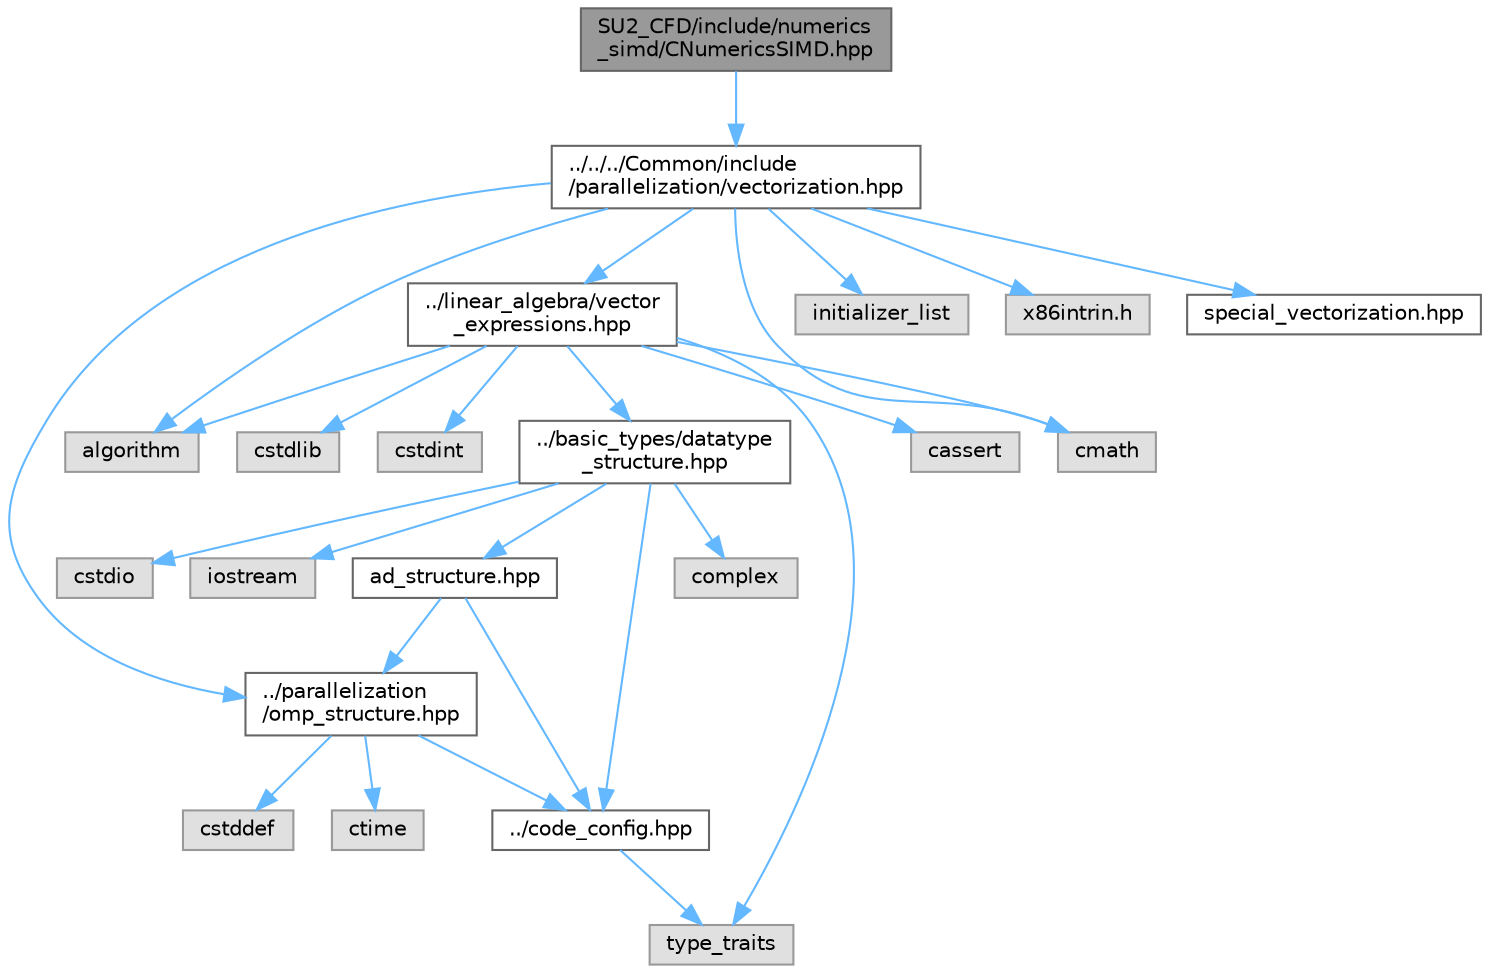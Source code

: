 digraph "SU2_CFD/include/numerics_simd/CNumericsSIMD.hpp"
{
 // LATEX_PDF_SIZE
  bgcolor="transparent";
  edge [fontname=Helvetica,fontsize=10,labelfontname=Helvetica,labelfontsize=10];
  node [fontname=Helvetica,fontsize=10,shape=box,height=0.2,width=0.4];
  Node1 [id="Node000001",label="SU2_CFD/include/numerics\l_simd/CNumericsSIMD.hpp",height=0.2,width=0.4,color="gray40", fillcolor="grey60", style="filled", fontcolor="black",tooltip="Vectorized (SIMD) numerics classes."];
  Node1 -> Node2 [id="edge1_Node000001_Node000002",color="steelblue1",style="solid",tooltip=" "];
  Node2 [id="Node000002",label="../../../Common/include\l/parallelization/vectorization.hpp",height=0.2,width=0.4,color="grey40", fillcolor="white", style="filled",URL="$vectorization_8hpp.html",tooltip="Implementation of a portable SIMD type."];
  Node2 -> Node3 [id="edge2_Node000002_Node000003",color="steelblue1",style="solid",tooltip=" "];
  Node3 [id="Node000003",label="../linear_algebra/vector\l_expressions.hpp",height=0.2,width=0.4,color="grey40", fillcolor="white", style="filled",URL="$vector__expressions_8hpp.html",tooltip="Expression templates for vector types with coefficient-wise operations."];
  Node3 -> Node4 [id="edge3_Node000003_Node000004",color="steelblue1",style="solid",tooltip=" "];
  Node4 [id="Node000004",label="../basic_types/datatype\l_structure.hpp",height=0.2,width=0.4,color="grey40", fillcolor="white", style="filled",URL="$datatype__structure_8hpp.html",tooltip="Headers for generalized datatypes, defines an interface for AD types."];
  Node4 -> Node5 [id="edge4_Node000004_Node000005",color="steelblue1",style="solid",tooltip=" "];
  Node5 [id="Node000005",label="iostream",height=0.2,width=0.4,color="grey60", fillcolor="#E0E0E0", style="filled",tooltip=" "];
  Node4 -> Node6 [id="edge5_Node000004_Node000006",color="steelblue1",style="solid",tooltip=" "];
  Node6 [id="Node000006",label="complex",height=0.2,width=0.4,color="grey60", fillcolor="#E0E0E0", style="filled",tooltip=" "];
  Node4 -> Node7 [id="edge6_Node000004_Node000007",color="steelblue1",style="solid",tooltip=" "];
  Node7 [id="Node000007",label="cstdio",height=0.2,width=0.4,color="grey60", fillcolor="#E0E0E0", style="filled",tooltip=" "];
  Node4 -> Node8 [id="edge7_Node000004_Node000008",color="steelblue1",style="solid",tooltip=" "];
  Node8 [id="Node000008",label="../code_config.hpp",height=0.2,width=0.4,color="grey40", fillcolor="white", style="filled",URL="$code__config_8hpp.html",tooltip="Header file for collecting common macros, definitions and type configurations."];
  Node8 -> Node9 [id="edge8_Node000008_Node000009",color="steelblue1",style="solid",tooltip=" "];
  Node9 [id="Node000009",label="type_traits",height=0.2,width=0.4,color="grey60", fillcolor="#E0E0E0", style="filled",tooltip=" "];
  Node4 -> Node10 [id="edge9_Node000004_Node000010",color="steelblue1",style="solid",tooltip=" "];
  Node10 [id="Node000010",label="ad_structure.hpp",height=0.2,width=0.4,color="grey40", fillcolor="white", style="filled",URL="$ad__structure_8hpp.html",tooltip="Main routines for the algorithmic differentiation (AD) structure."];
  Node10 -> Node8 [id="edge10_Node000010_Node000008",color="steelblue1",style="solid",tooltip=" "];
  Node10 -> Node11 [id="edge11_Node000010_Node000011",color="steelblue1",style="solid",tooltip=" "];
  Node11 [id="Node000011",label="../parallelization\l/omp_structure.hpp",height=0.2,width=0.4,color="grey40", fillcolor="white", style="filled",URL="$omp__structure_8hpp.html",tooltip="OpenMP interface header, provides compatibility functions if the code is built without OpenMP support..."];
  Node11 -> Node12 [id="edge12_Node000011_Node000012",color="steelblue1",style="solid",tooltip=" "];
  Node12 [id="Node000012",label="cstddef",height=0.2,width=0.4,color="grey60", fillcolor="#E0E0E0", style="filled",tooltip=" "];
  Node11 -> Node8 [id="edge13_Node000011_Node000008",color="steelblue1",style="solid",tooltip=" "];
  Node11 -> Node13 [id="edge14_Node000011_Node000013",color="steelblue1",style="solid",tooltip=" "];
  Node13 [id="Node000013",label="ctime",height=0.2,width=0.4,color="grey60", fillcolor="#E0E0E0", style="filled",tooltip=" "];
  Node3 -> Node9 [id="edge15_Node000003_Node000009",color="steelblue1",style="solid",tooltip=" "];
  Node3 -> Node14 [id="edge16_Node000003_Node000014",color="steelblue1",style="solid",tooltip=" "];
  Node14 [id="Node000014",label="algorithm",height=0.2,width=0.4,color="grey60", fillcolor="#E0E0E0", style="filled",tooltip=" "];
  Node3 -> Node15 [id="edge17_Node000003_Node000015",color="steelblue1",style="solid",tooltip=" "];
  Node15 [id="Node000015",label="cassert",height=0.2,width=0.4,color="grey60", fillcolor="#E0E0E0", style="filled",tooltip=" "];
  Node3 -> Node16 [id="edge18_Node000003_Node000016",color="steelblue1",style="solid",tooltip=" "];
  Node16 [id="Node000016",label="cstdlib",height=0.2,width=0.4,color="grey60", fillcolor="#E0E0E0", style="filled",tooltip=" "];
  Node3 -> Node17 [id="edge19_Node000003_Node000017",color="steelblue1",style="solid",tooltip=" "];
  Node17 [id="Node000017",label="cmath",height=0.2,width=0.4,color="grey60", fillcolor="#E0E0E0", style="filled",tooltip=" "];
  Node3 -> Node18 [id="edge20_Node000003_Node000018",color="steelblue1",style="solid",tooltip=" "];
  Node18 [id="Node000018",label="cstdint",height=0.2,width=0.4,color="grey60", fillcolor="#E0E0E0", style="filled",tooltip=" "];
  Node2 -> Node11 [id="edge21_Node000002_Node000011",color="steelblue1",style="solid",tooltip=" "];
  Node2 -> Node19 [id="edge22_Node000002_Node000019",color="steelblue1",style="solid",tooltip=" "];
  Node19 [id="Node000019",label="initializer_list",height=0.2,width=0.4,color="grey60", fillcolor="#E0E0E0", style="filled",tooltip=" "];
  Node2 -> Node14 [id="edge23_Node000002_Node000014",color="steelblue1",style="solid",tooltip=" "];
  Node2 -> Node17 [id="edge24_Node000002_Node000017",color="steelblue1",style="solid",tooltip=" "];
  Node2 -> Node20 [id="edge25_Node000002_Node000020",color="steelblue1",style="solid",tooltip=" "];
  Node20 [id="Node000020",label="x86intrin.h",height=0.2,width=0.4,color="grey60", fillcolor="#E0E0E0", style="filled",tooltip=" "];
  Node2 -> Node21 [id="edge26_Node000002_Node000021",color="steelblue1",style="solid",tooltip=" "];
  Node21 [id="Node000021",label="special_vectorization.hpp",height=0.2,width=0.4,color="grey40", fillcolor="white", style="filled",URL="$special__vectorization_8hpp.html",tooltip="Code generator header to create specializations of simd::Array."];
}
